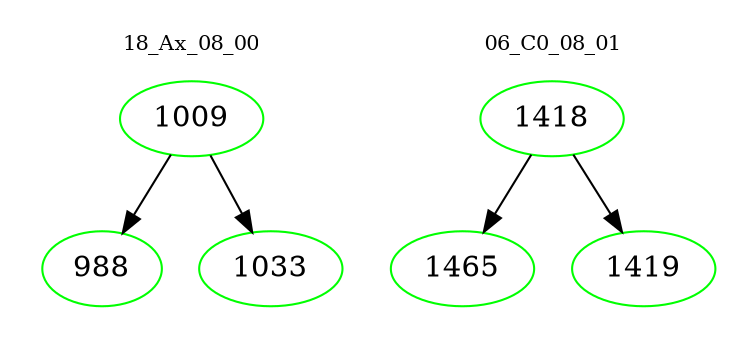 digraph{
subgraph cluster_0 {
color = white
label = "18_Ax_08_00";
fontsize=10;
T0_1009 [label="1009", color="green"]
T0_1009 -> T0_988 [color="black"]
T0_988 [label="988", color="green"]
T0_1009 -> T0_1033 [color="black"]
T0_1033 [label="1033", color="green"]
}
subgraph cluster_1 {
color = white
label = "06_C0_08_01";
fontsize=10;
T1_1418 [label="1418", color="green"]
T1_1418 -> T1_1465 [color="black"]
T1_1465 [label="1465", color="green"]
T1_1418 -> T1_1419 [color="black"]
T1_1419 [label="1419", color="green"]
}
}

